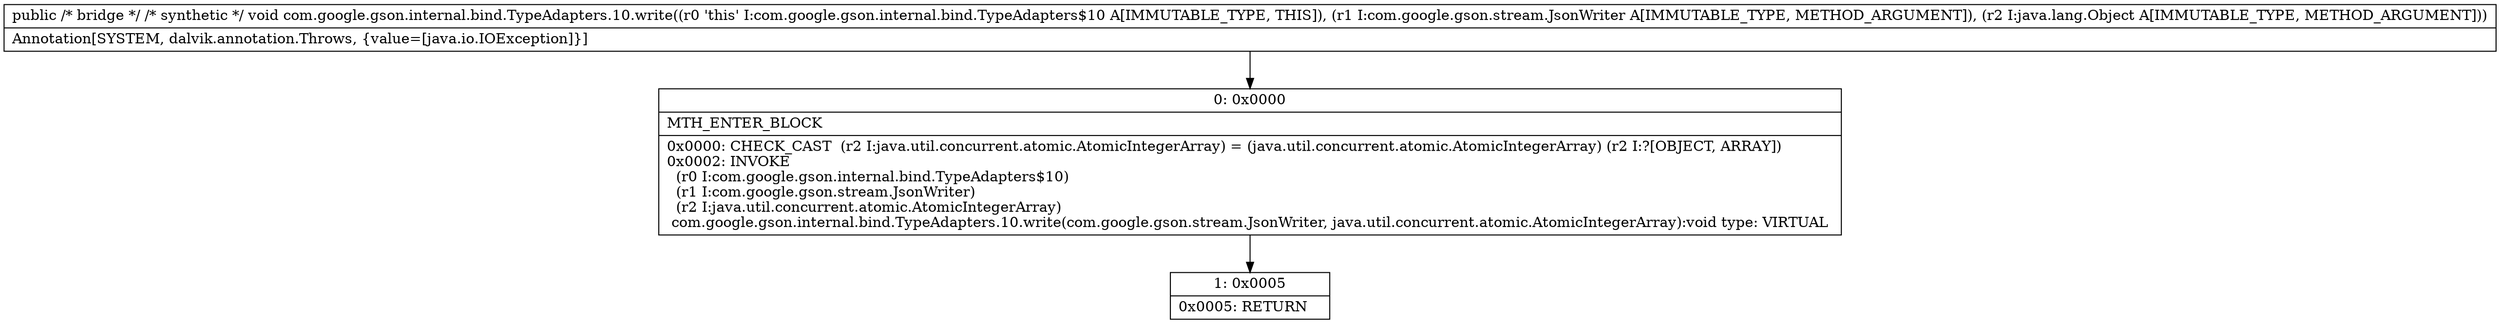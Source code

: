 digraph "CFG forcom.google.gson.internal.bind.TypeAdapters.10.write(Lcom\/google\/gson\/stream\/JsonWriter;Ljava\/lang\/Object;)V" {
Node_0 [shape=record,label="{0\:\ 0x0000|MTH_ENTER_BLOCK\l|0x0000: CHECK_CAST  (r2 I:java.util.concurrent.atomic.AtomicIntegerArray) = (java.util.concurrent.atomic.AtomicIntegerArray) (r2 I:?[OBJECT, ARRAY]) \l0x0002: INVOKE  \l  (r0 I:com.google.gson.internal.bind.TypeAdapters$10)\l  (r1 I:com.google.gson.stream.JsonWriter)\l  (r2 I:java.util.concurrent.atomic.AtomicIntegerArray)\l com.google.gson.internal.bind.TypeAdapters.10.write(com.google.gson.stream.JsonWriter, java.util.concurrent.atomic.AtomicIntegerArray):void type: VIRTUAL \l}"];
Node_1 [shape=record,label="{1\:\ 0x0005|0x0005: RETURN   \l}"];
MethodNode[shape=record,label="{public \/* bridge *\/ \/* synthetic *\/ void com.google.gson.internal.bind.TypeAdapters.10.write((r0 'this' I:com.google.gson.internal.bind.TypeAdapters$10 A[IMMUTABLE_TYPE, THIS]), (r1 I:com.google.gson.stream.JsonWriter A[IMMUTABLE_TYPE, METHOD_ARGUMENT]), (r2 I:java.lang.Object A[IMMUTABLE_TYPE, METHOD_ARGUMENT]))  | Annotation[SYSTEM, dalvik.annotation.Throws, \{value=[java.io.IOException]\}]\l}"];
MethodNode -> Node_0;
Node_0 -> Node_1;
}

